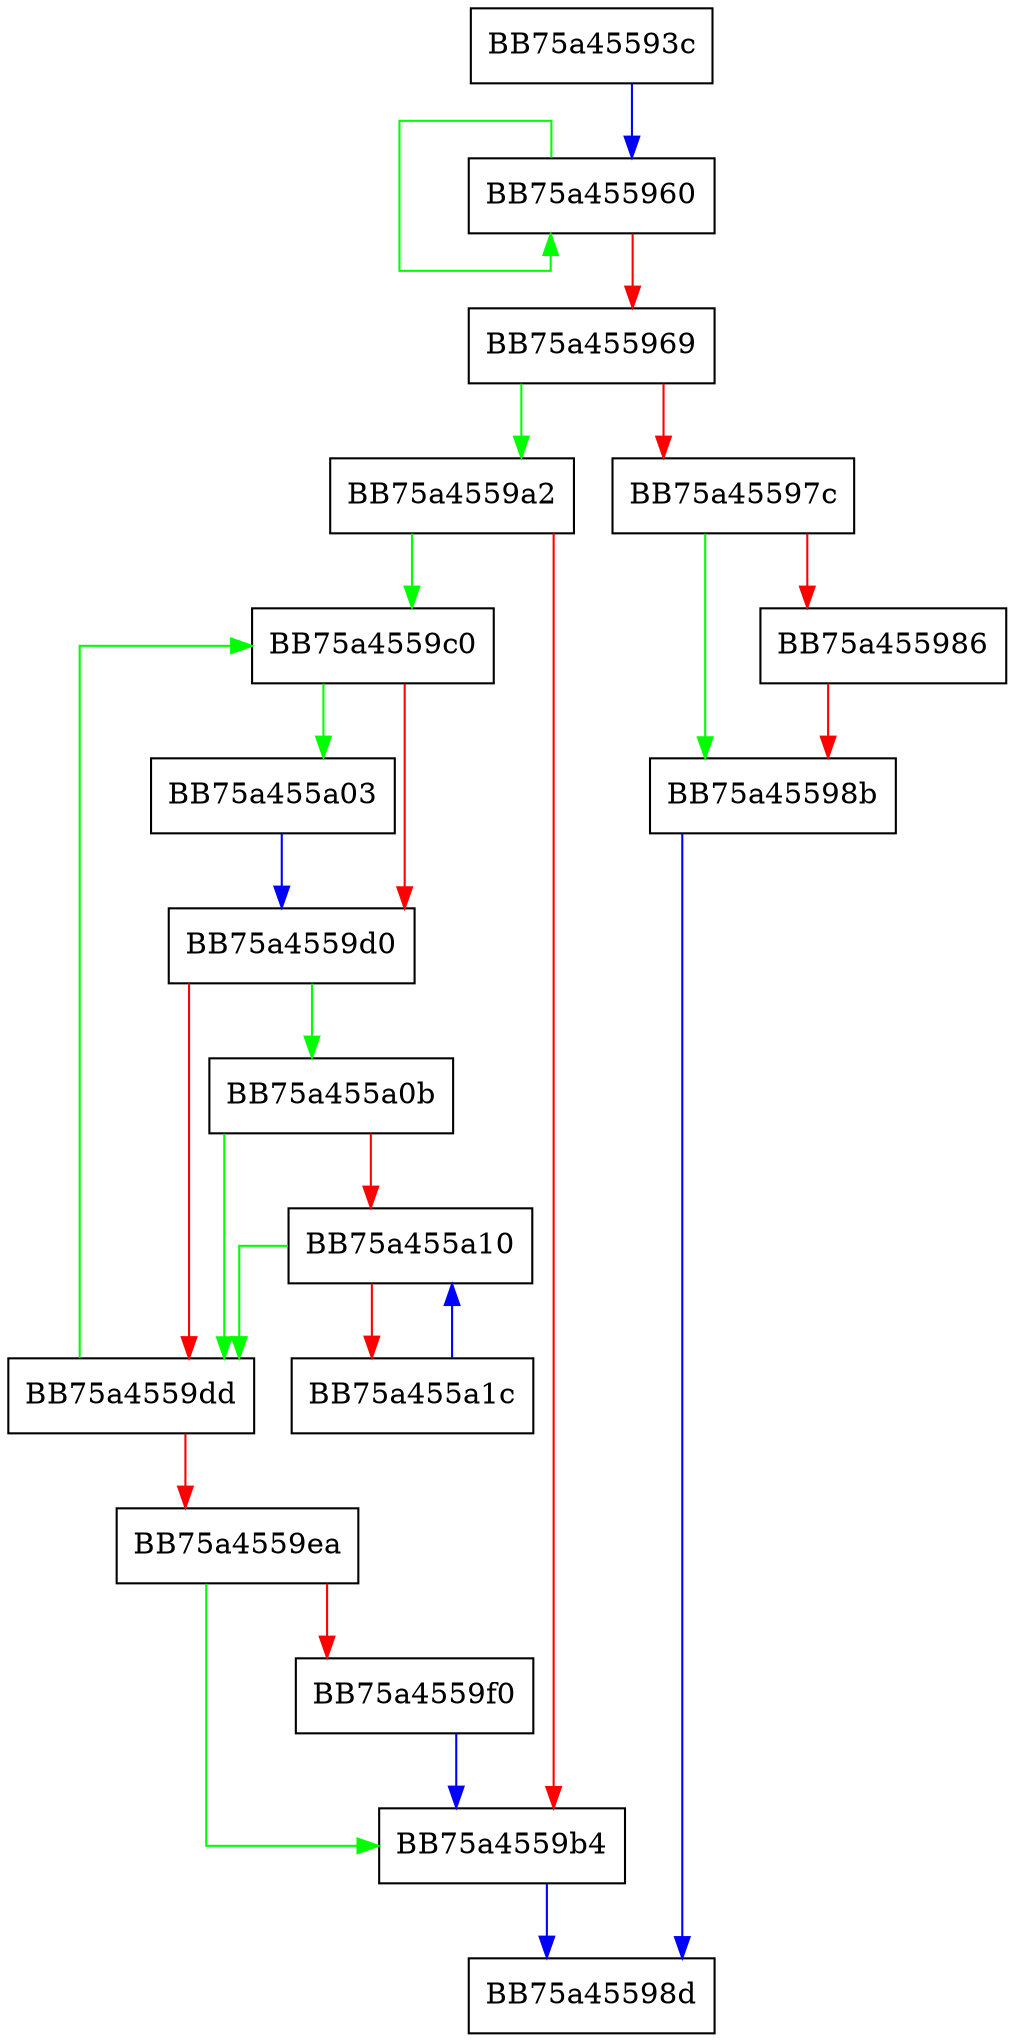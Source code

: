 digraph UtilSimpleNormalizeDirectory {
  node [shape="box"];
  graph [splines=ortho];
  BB75a45593c -> BB75a455960 [color="blue"];
  BB75a455960 -> BB75a455960 [color="green"];
  BB75a455960 -> BB75a455969 [color="red"];
  BB75a455969 -> BB75a4559a2 [color="green"];
  BB75a455969 -> BB75a45597c [color="red"];
  BB75a45597c -> BB75a45598b [color="green"];
  BB75a45597c -> BB75a455986 [color="red"];
  BB75a455986 -> BB75a45598b [color="red"];
  BB75a45598b -> BB75a45598d [color="blue"];
  BB75a4559a2 -> BB75a4559c0 [color="green"];
  BB75a4559a2 -> BB75a4559b4 [color="red"];
  BB75a4559b4 -> BB75a45598d [color="blue"];
  BB75a4559c0 -> BB75a455a03 [color="green"];
  BB75a4559c0 -> BB75a4559d0 [color="red"];
  BB75a4559d0 -> BB75a455a0b [color="green"];
  BB75a4559d0 -> BB75a4559dd [color="red"];
  BB75a4559dd -> BB75a4559c0 [color="green"];
  BB75a4559dd -> BB75a4559ea [color="red"];
  BB75a4559ea -> BB75a4559b4 [color="green"];
  BB75a4559ea -> BB75a4559f0 [color="red"];
  BB75a4559f0 -> BB75a4559b4 [color="blue"];
  BB75a455a03 -> BB75a4559d0 [color="blue"];
  BB75a455a0b -> BB75a4559dd [color="green"];
  BB75a455a0b -> BB75a455a10 [color="red"];
  BB75a455a10 -> BB75a4559dd [color="green"];
  BB75a455a10 -> BB75a455a1c [color="red"];
  BB75a455a1c -> BB75a455a10 [color="blue"];
}